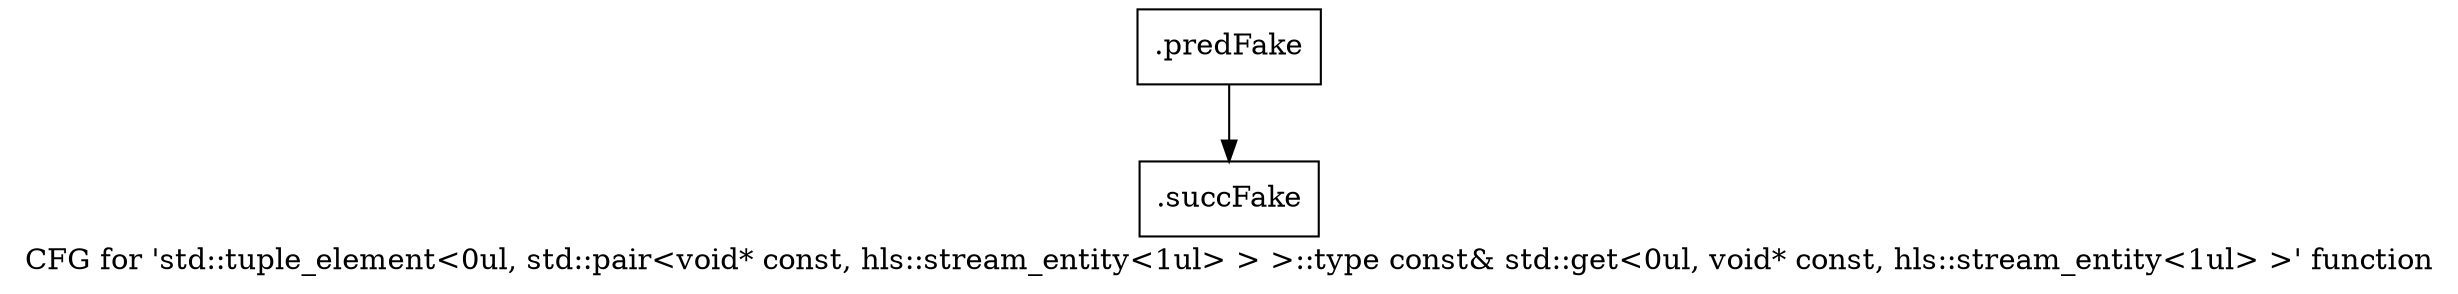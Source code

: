digraph "CFG for 'std::tuple_element\<0ul, std::pair\<void* const, hls::stream_entity\<1ul\> \> \>::type const& std::get\<0ul, void* const, hls::stream_entity\<1ul\> \>' function" {
	label="CFG for 'std::tuple_element\<0ul, std::pair\<void* const, hls::stream_entity\<1ul\> \> \>::type const& std::get\<0ul, void* const, hls::stream_entity\<1ul\> \>' function";

	Node0x51d6a00 [shape=record,filename="",linenumber="",label="{.predFake}"];
	Node0x51d6a00 -> Node0x52b1c80[ callList="" memoryops="" filename="/home/akhilkushe/Xilinx/Vitis_HLS/2021.2/tps/lnx64/gcc-6.2.0/lib/gcc/x86_64-pc-linux-gnu/6.2.0/../../../../include/c++/6.2.0/utility" execusionnum="0"];
	Node0x52b1c80 [shape=record,filename="/home/akhilkushe/Xilinx/Vitis_HLS/2021.2/tps/lnx64/gcc-6.2.0/lib/gcc/x86_64-pc-linux-gnu/6.2.0/../../../../include/c++/6.2.0/utility",linenumber="213",label="{.succFake}"];
}

